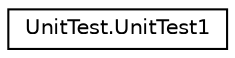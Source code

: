 digraph "Иерархия классов. Графический вид."
{
 // LATEX_PDF_SIZE
  edge [fontname="Helvetica",fontsize="10",labelfontname="Helvetica",labelfontsize="10"];
  node [fontname="Helvetica",fontsize="10",shape=record];
  rankdir="LR";
  Node0 [label="UnitTest.UnitTest1",height=0.2,width=0.4,color="black", fillcolor="white", style="filled",URL="$class_unit_test_1_1_unit_test1.html",tooltip=" "];
}
